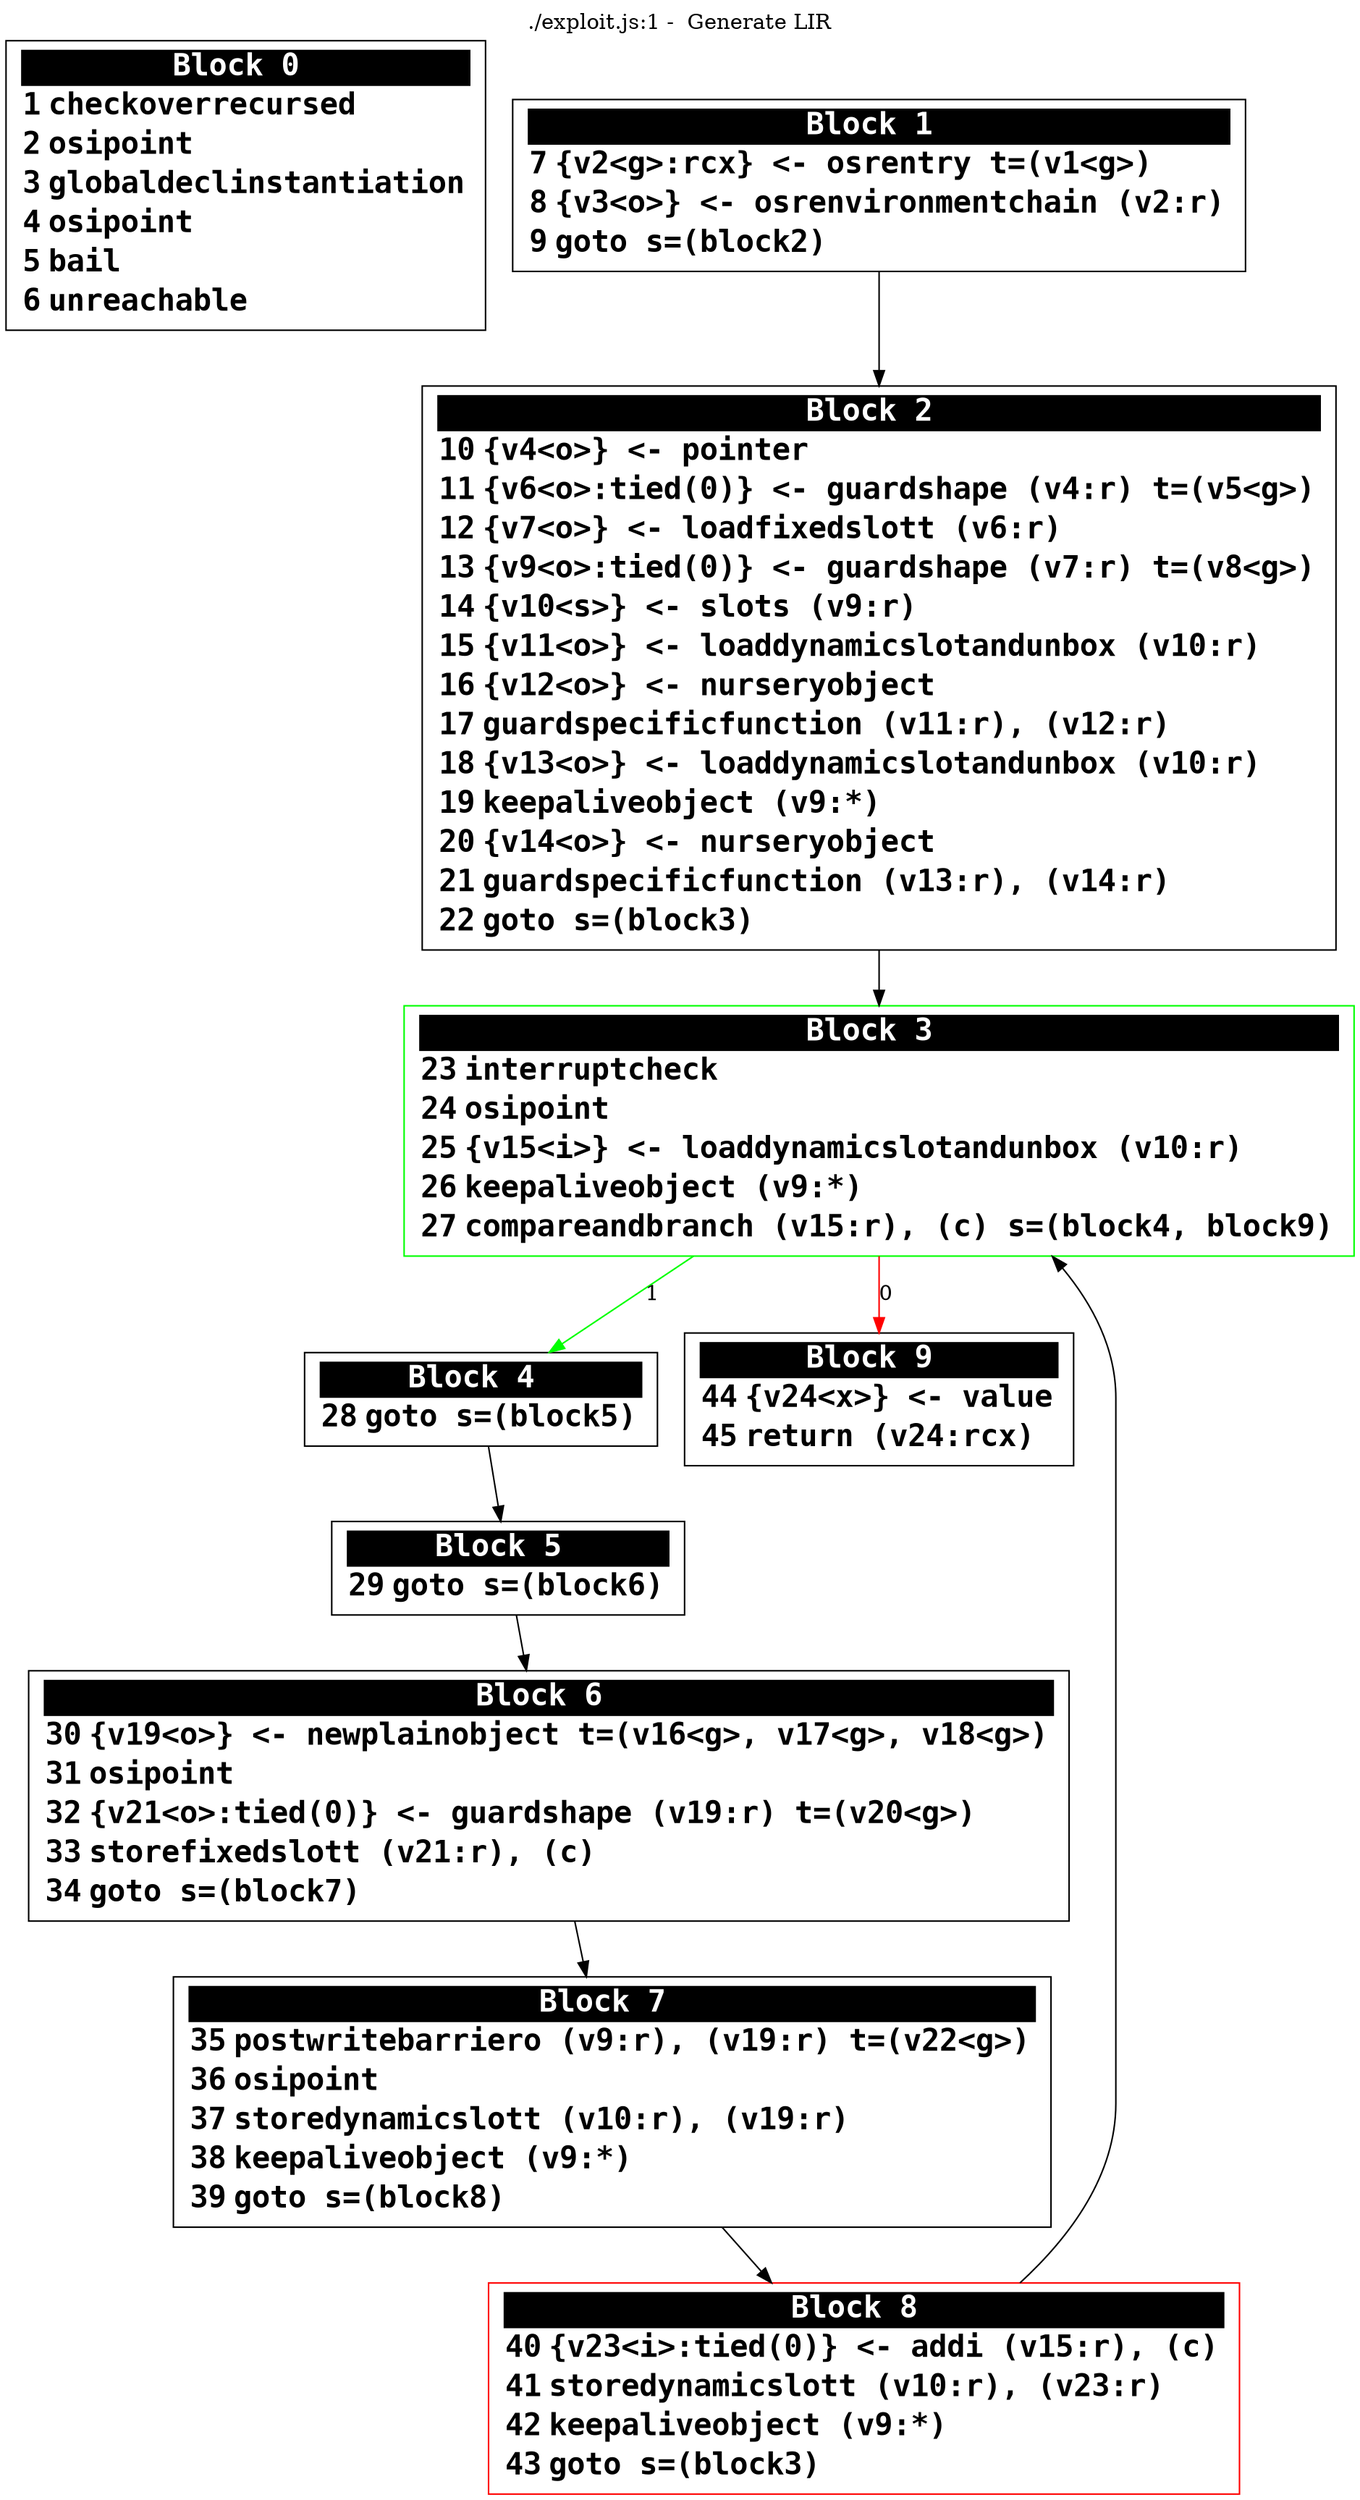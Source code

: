 digraph {
labelloc = t;
labelfontsize = 30;
label = "./exploit.js:1 -  Generate LIR";
  rankdir=TB
  splines=true

  "Block0" [ shape=box fontsize=20 fontname="Consolas Bold" label=<<table border="0" cellborder="0" cellpadding="1"><tr><td align="center" bgcolor="black" colspan="3"><font color="white">Block 0 </font></td></tr><tr><td align="right" port="i1">1</td><td align="left">checkoverrecursed</td></tr><tr><td align="right" port="i2">2</td><td align="left">osipoint</td></tr><tr><td align="right" port="i3">3</td><td align="left">globaldeclinstantiation</td></tr><tr><td align="right" port="i4">4</td><td align="left">osipoint</td></tr><tr><td align="right" port="i5">5</td><td align="left">bail</td></tr><tr><td align="right" port="i6">6</td><td align="left">unreachable</td></tr></table>> ] ;
  "Block1" [ shape=box fontsize=20 fontname="Consolas Bold" label=<<table border="0" cellborder="0" cellpadding="1"><tr><td align="center" bgcolor="black" colspan="3"><font color="white">Block 1 </font></td></tr><tr><td align="right" port="i7">7</td><td align="left">{v2&lt;g&gt;:rcx} &lt;- osrentry t=(v1&lt;g&gt;)</td></tr><tr><td align="right" port="i8">8</td><td align="left">{v3&lt;o&gt;} &lt;- osrenvironmentchain (v2:r)</td></tr><tr><td align="right" port="i9">9</td><td align="left">goto s=(block2)</td></tr></table>> ] ;
  "Block2" [ shape=box fontsize=20 fontname="Consolas Bold" label=<<table border="0" cellborder="0" cellpadding="1"><tr><td align="center" bgcolor="black" colspan="3"><font color="white">Block 2 </font></td></tr><tr><td align="right" port="i10">10</td><td align="left">{v4&lt;o&gt;} &lt;- pointer</td></tr><tr><td align="right" port="i11">11</td><td align="left">{v6&lt;o&gt;:tied(0)} &lt;- guardshape (v4:r) t=(v5&lt;g&gt;)</td></tr><tr><td align="right" port="i12">12</td><td align="left">{v7&lt;o&gt;} &lt;- loadfixedslott (v6:r)</td></tr><tr><td align="right" port="i13">13</td><td align="left">{v9&lt;o&gt;:tied(0)} &lt;- guardshape (v7:r) t=(v8&lt;g&gt;)</td></tr><tr><td align="right" port="i14">14</td><td align="left">{v10&lt;s&gt;} &lt;- slots (v9:r)</td></tr><tr><td align="right" port="i15">15</td><td align="left">{v11&lt;o&gt;} &lt;- loaddynamicslotandunbox (v10:r)</td></tr><tr><td align="right" port="i16">16</td><td align="left">{v12&lt;o&gt;} &lt;- nurseryobject</td></tr><tr><td align="right" port="i17">17</td><td align="left">guardspecificfunction (v11:r), (v12:r)</td></tr><tr><td align="right" port="i18">18</td><td align="left">{v13&lt;o&gt;} &lt;- loaddynamicslotandunbox (v10:r)</td></tr><tr><td align="right" port="i19">19</td><td align="left">keepaliveobject (v9:*)</td></tr><tr><td align="right" port="i20">20</td><td align="left">{v14&lt;o&gt;} &lt;- nurseryobject</td></tr><tr><td align="right" port="i21">21</td><td align="left">guardspecificfunction (v13:r), (v14:r)</td></tr><tr><td align="right" port="i22">22</td><td align="left">goto s=(block3)</td></tr></table>> ] ;
  "Block3" [ color=green shape=box fontsize=20 fontname="Consolas Bold" label=<<table border="0" cellborder="0" cellpadding="1"><tr><td align="center" bgcolor="black" colspan="3"><font color="white">Block 3 </font></td></tr><tr><td align="right" port="i23">23</td><td align="left">interruptcheck</td></tr><tr><td align="right" port="i24">24</td><td align="left">osipoint</td></tr><tr><td align="right" port="i25">25</td><td align="left">{v15&lt;i&gt;} &lt;- loaddynamicslotandunbox (v10:r)</td></tr><tr><td align="right" port="i26">26</td><td align="left">keepaliveobject (v9:*)</td></tr><tr><td align="right" port="i27">27</td><td align="left">compareandbranch (v15:r), (c) s=(block4, block9)</td></tr></table>> ] ;
  "Block4" [ shape=box fontsize=20 fontname="Consolas Bold" label=<<table border="0" cellborder="0" cellpadding="1"><tr><td align="center" bgcolor="black" colspan="3"><font color="white">Block 4 </font></td></tr><tr><td align="right" port="i28">28</td><td align="left">goto s=(block5)</td></tr></table>> ] ;
  "Block5" [ shape=box fontsize=20 fontname="Consolas Bold" label=<<table border="0" cellborder="0" cellpadding="1"><tr><td align="center" bgcolor="black" colspan="3"><font color="white">Block 5 </font></td></tr><tr><td align="right" port="i29">29</td><td align="left">goto s=(block6)</td></tr></table>> ] ;
  "Block6" [ shape=box fontsize=20 fontname="Consolas Bold" label=<<table border="0" cellborder="0" cellpadding="1"><tr><td align="center" bgcolor="black" colspan="3"><font color="white">Block 6 </font></td></tr><tr><td align="right" port="i30">30</td><td align="left">{v19&lt;o&gt;} &lt;- newplainobject t=(v16&lt;g&gt;, v17&lt;g&gt;, v18&lt;g&gt;)</td></tr><tr><td align="right" port="i31">31</td><td align="left">osipoint</td></tr><tr><td align="right" port="i32">32</td><td align="left">{v21&lt;o&gt;:tied(0)} &lt;- guardshape (v19:r) t=(v20&lt;g&gt;)</td></tr><tr><td align="right" port="i33">33</td><td align="left">storefixedslott (v21:r), (c)</td></tr><tr><td align="right" port="i34">34</td><td align="left">goto s=(block7)</td></tr></table>> ] ;
  "Block7" [ shape=box fontsize=20 fontname="Consolas Bold" label=<<table border="0" cellborder="0" cellpadding="1"><tr><td align="center" bgcolor="black" colspan="3"><font color="white">Block 7 </font></td></tr><tr><td align="right" port="i35">35</td><td align="left">postwritebarriero (v9:r), (v19:r) t=(v22&lt;g&gt;)</td></tr><tr><td align="right" port="i36">36</td><td align="left">osipoint</td></tr><tr><td align="right" port="i37">37</td><td align="left">storedynamicslott (v10:r), (v19:r)</td></tr><tr><td align="right" port="i38">38</td><td align="left">keepaliveobject (v9:*)</td></tr><tr><td align="right" port="i39">39</td><td align="left">goto s=(block8)</td></tr></table>> ] ;
  "Block8" [ color=red shape=box fontsize=20 fontname="Consolas Bold" label=<<table border="0" cellborder="0" cellpadding="1"><tr><td align="center" bgcolor="black" colspan="3"><font color="white">Block 8 </font></td></tr><tr><td align="right" port="i40">40</td><td align="left">{v23&lt;i&gt;:tied(0)} &lt;- addi (v15:r), (c)</td></tr><tr><td align="right" port="i41">41</td><td align="left">storedynamicslott (v10:r), (v23:r)</td></tr><tr><td align="right" port="i42">42</td><td align="left">keepaliveobject (v9:*)</td></tr><tr><td align="right" port="i43">43</td><td align="left">goto s=(block3)</td></tr></table>> ] ;
  "Block9" [ shape=box fontsize=20 fontname="Consolas Bold" label=<<table border="0" cellborder="0" cellpadding="1"><tr><td align="center" bgcolor="black" colspan="3"><font color="white">Block 9 </font></td></tr><tr><td align="right" port="i44">44</td><td align="left">{v24&lt;x&gt;} &lt;- value</td></tr><tr><td align="right" port="i45">45</td><td align="left">return (v24:rcx)</td></tr></table>> ] ;

  "Block1" -> "Block2" ;
  "Block2" -> "Block3" ;
  "Block3" -> "Block4" [ color=green label=1 ] ;
  "Block3" -> "Block9" [ color=red label=0 ] ;
  "Block4" -> "Block5" ;
  "Block5" -> "Block6" ;
  "Block6" -> "Block7" ;
  "Block7" -> "Block8" ;
  "Block8" -> "Block3" ;
}

